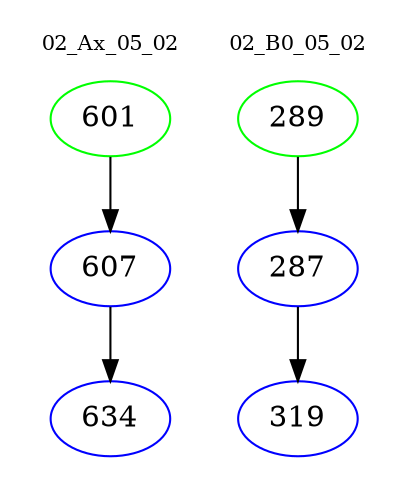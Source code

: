 digraph{
subgraph cluster_0 {
color = white
label = "02_Ax_05_02";
fontsize=10;
T0_601 [label="601", color="green"]
T0_601 -> T0_607 [color="black"]
T0_607 [label="607", color="blue"]
T0_607 -> T0_634 [color="black"]
T0_634 [label="634", color="blue"]
}
subgraph cluster_1 {
color = white
label = "02_B0_05_02";
fontsize=10;
T1_289 [label="289", color="green"]
T1_289 -> T1_287 [color="black"]
T1_287 [label="287", color="blue"]
T1_287 -> T1_319 [color="black"]
T1_319 [label="319", color="blue"]
}
}
